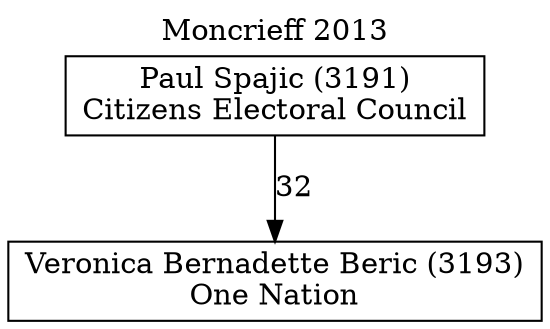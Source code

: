// House preference flow
digraph "Veronica Bernadette Beric (3193)_Moncrieff_2013" {
	graph [label="Moncrieff 2013" labelloc=t mclimit=10]
	node [shape=box]
	"Veronica Bernadette Beric (3193)" [label="Veronica Bernadette Beric (3193)
One Nation"]
	"Paul Spajic (3191)" [label="Paul Spajic (3191)
Citizens Electoral Council"]
	"Paul Spajic (3191)" -> "Veronica Bernadette Beric (3193)" [label=32]
}
